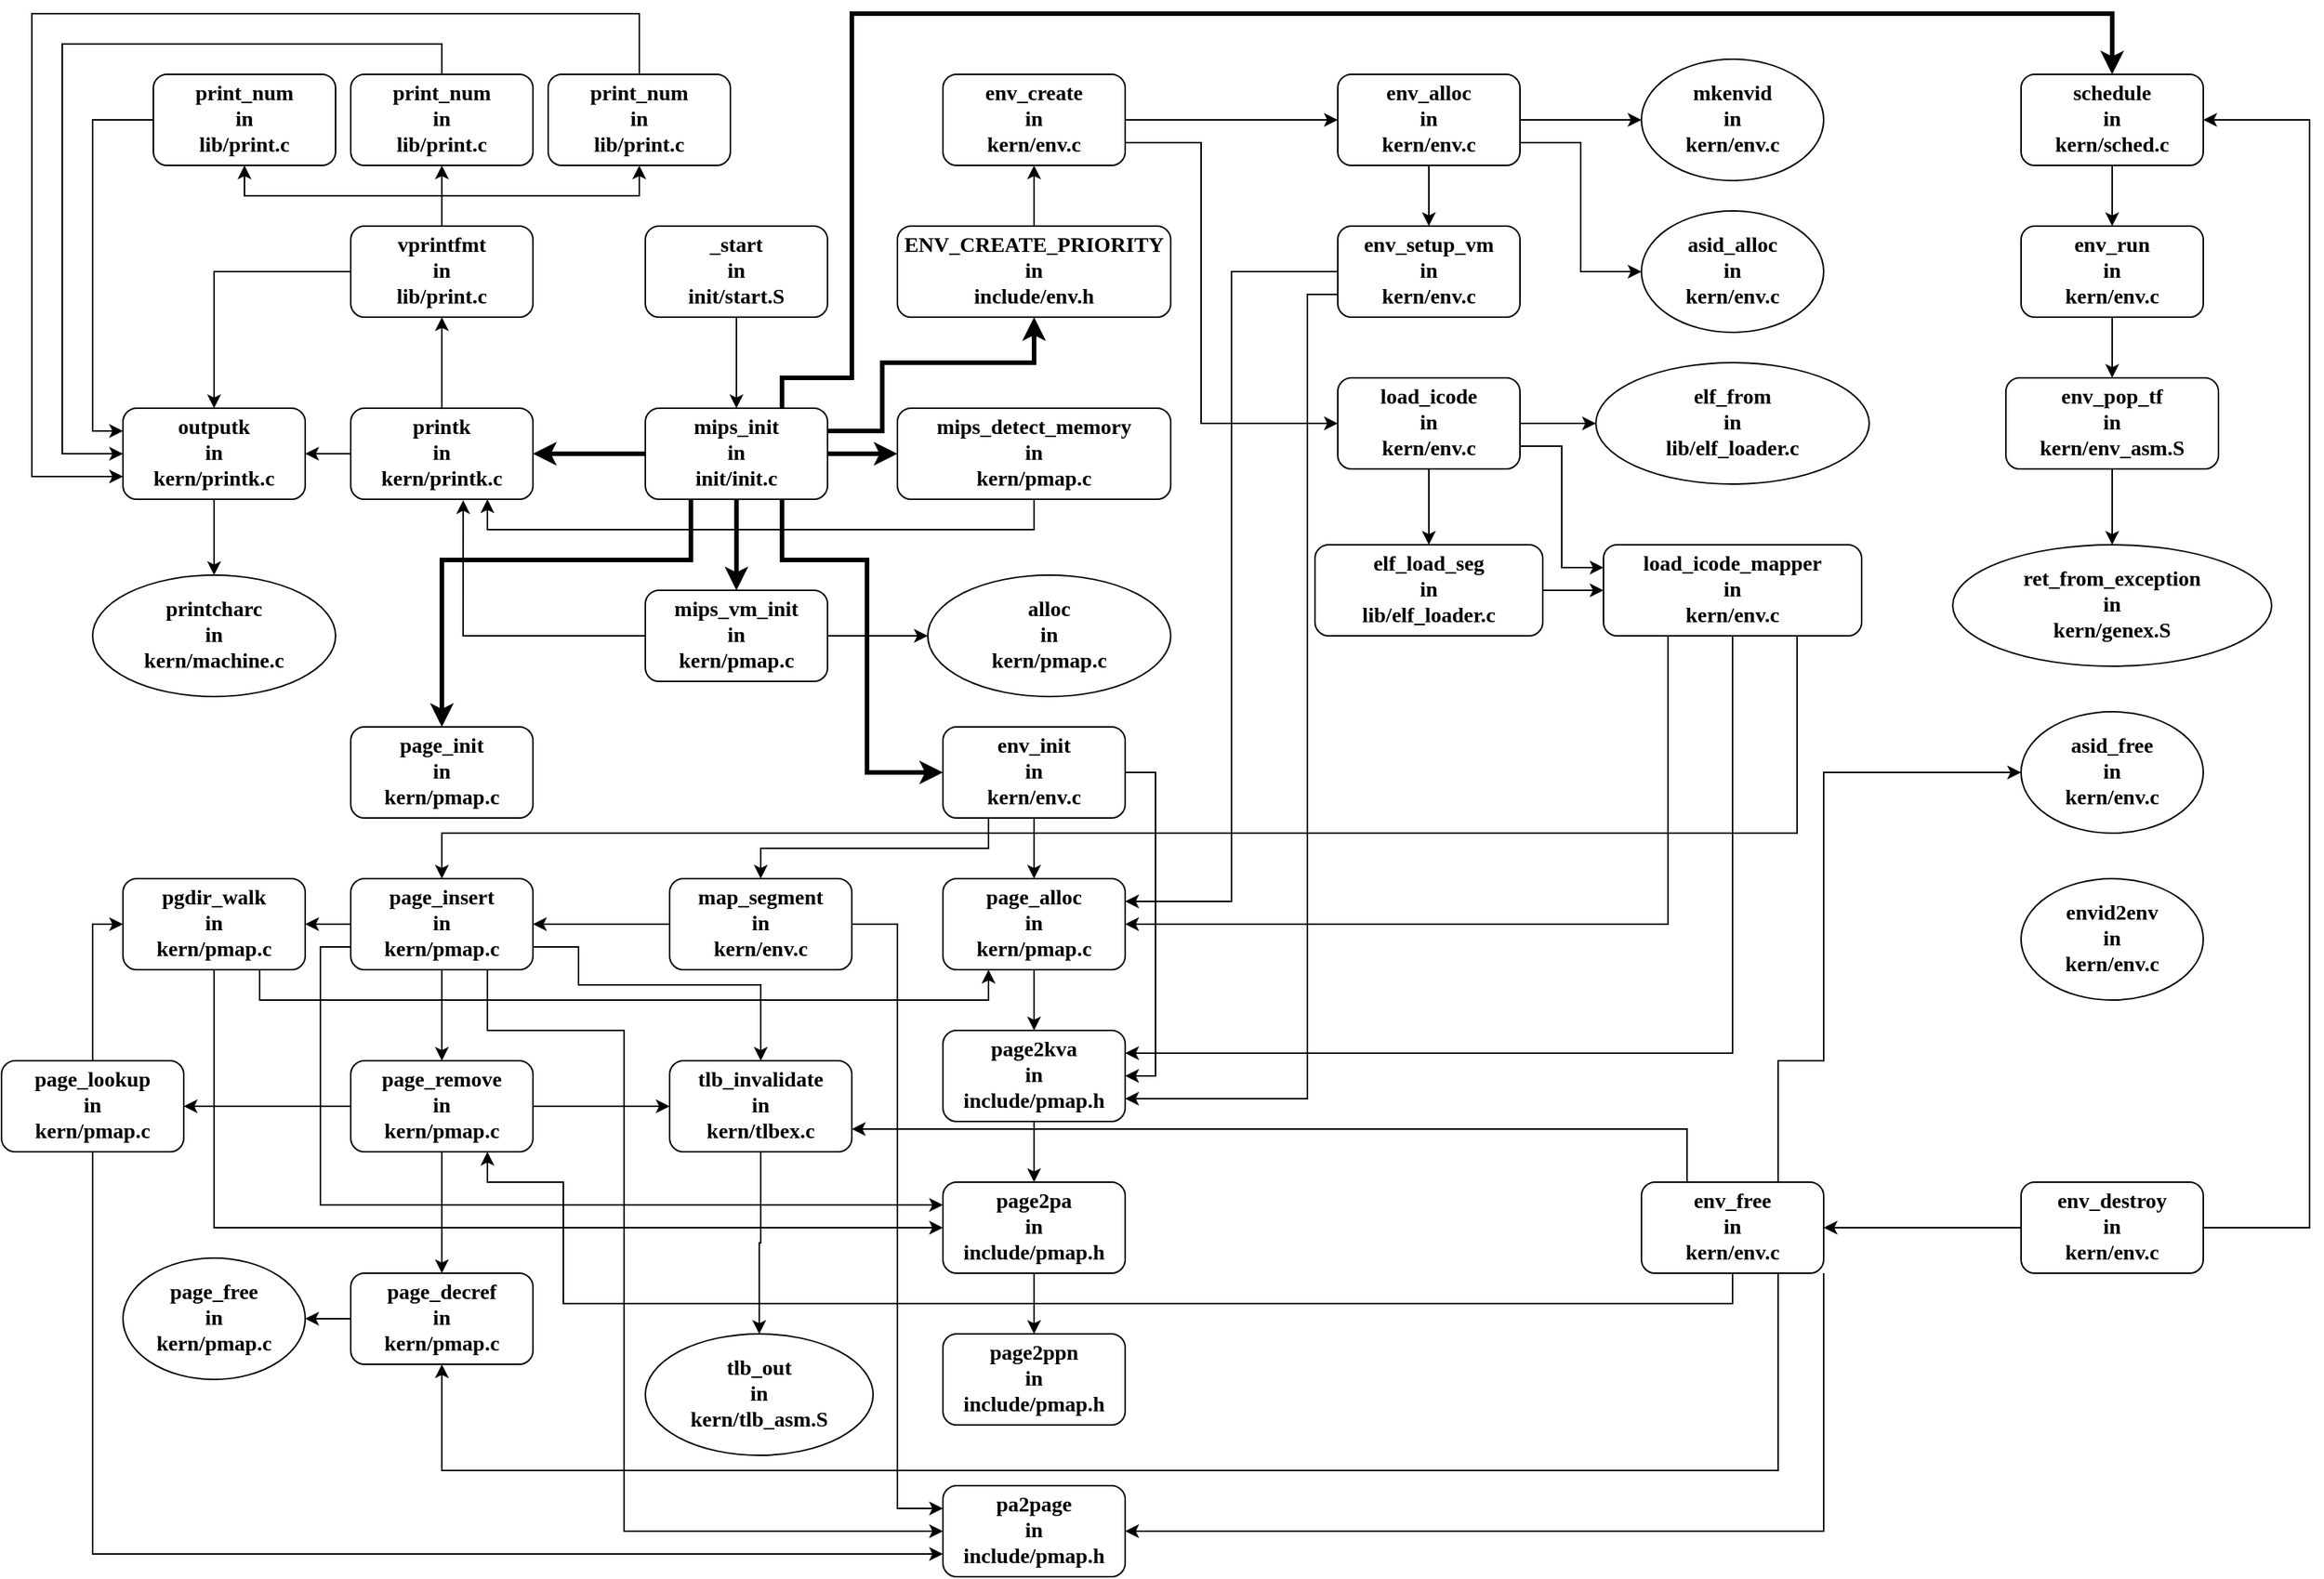 <mxfile version="24.2.5" type="device">
  <diagram name="第 1 页" id="VvnD1uf28huWxOb_pR6d">
    <mxGraphModel dx="1091" dy="638" grid="1" gridSize="10" guides="1" tooltips="1" connect="1" arrows="1" fold="1" page="1" pageScale="1" pageWidth="827" pageHeight="1169" math="0" shadow="0">
      <root>
        <mxCell id="0" />
        <mxCell id="1" parent="0" />
        <mxCell id="-TvTE6vRX-gle3-zoLTQ-3" value="" style="edgeStyle=orthogonalEdgeStyle;rounded=0;orthogonalLoop=1;jettySize=auto;html=1;" edge="1" parent="1" source="-TvTE6vRX-gle3-zoLTQ-1" target="-TvTE6vRX-gle3-zoLTQ-2">
          <mxGeometry relative="1" as="geometry" />
        </mxCell>
        <mxCell id="-TvTE6vRX-gle3-zoLTQ-1" value="_start&lt;div style=&quot;font-size: 14px;&quot;&gt;in&lt;/div&gt;&lt;div style=&quot;font-size: 14px;&quot;&gt;init/start.S&lt;/div&gt;" style="rounded=1;whiteSpace=wrap;html=1;fontFamily=Lucida Console;fontSize=14;fontStyle=1" vertex="1" parent="1">
          <mxGeometry x="424" y="180" width="120" height="60" as="geometry" />
        </mxCell>
        <mxCell id="-TvTE6vRX-gle3-zoLTQ-6" value="" style="edgeStyle=orthogonalEdgeStyle;rounded=0;orthogonalLoop=1;jettySize=auto;html=1;fontSize=11;strokeWidth=3;" edge="1" parent="1" source="-TvTE6vRX-gle3-zoLTQ-2" target="-TvTE6vRX-gle3-zoLTQ-5">
          <mxGeometry relative="1" as="geometry" />
        </mxCell>
        <mxCell id="-TvTE6vRX-gle3-zoLTQ-25" value="" style="edgeStyle=orthogonalEdgeStyle;rounded=0;orthogonalLoop=1;jettySize=auto;html=1;strokeWidth=3;" edge="1" parent="1" source="-TvTE6vRX-gle3-zoLTQ-2" target="-TvTE6vRX-gle3-zoLTQ-24">
          <mxGeometry relative="1" as="geometry" />
        </mxCell>
        <mxCell id="-TvTE6vRX-gle3-zoLTQ-29" value="" style="edgeStyle=orthogonalEdgeStyle;rounded=0;orthogonalLoop=1;jettySize=auto;html=1;strokeWidth=3;" edge="1" parent="1" source="-TvTE6vRX-gle3-zoLTQ-2" target="-TvTE6vRX-gle3-zoLTQ-28">
          <mxGeometry relative="1" as="geometry" />
        </mxCell>
        <mxCell id="-TvTE6vRX-gle3-zoLTQ-35" style="edgeStyle=orthogonalEdgeStyle;rounded=0;orthogonalLoop=1;jettySize=auto;html=1;exitX=0.25;exitY=1;exitDx=0;exitDy=0;entryX=0.5;entryY=0;entryDx=0;entryDy=0;strokeWidth=3;" edge="1" parent="1" source="-TvTE6vRX-gle3-zoLTQ-2" target="-TvTE6vRX-gle3-zoLTQ-33">
          <mxGeometry relative="1" as="geometry">
            <Array as="points">
              <mxPoint x="454" y="400" />
              <mxPoint x="290" y="400" />
            </Array>
          </mxGeometry>
        </mxCell>
        <mxCell id="-TvTE6vRX-gle3-zoLTQ-47" style="edgeStyle=orthogonalEdgeStyle;rounded=0;orthogonalLoop=1;jettySize=auto;html=1;exitX=0.75;exitY=1;exitDx=0;exitDy=0;entryX=0;entryY=0.5;entryDx=0;entryDy=0;strokeWidth=3;" edge="1" parent="1" source="-TvTE6vRX-gle3-zoLTQ-2" target="-TvTE6vRX-gle3-zoLTQ-46">
          <mxGeometry relative="1" as="geometry">
            <Array as="points">
              <mxPoint x="514" y="400" />
              <mxPoint x="570" y="400" />
              <mxPoint x="570" y="540" />
            </Array>
          </mxGeometry>
        </mxCell>
        <mxCell id="-TvTE6vRX-gle3-zoLTQ-123" style="edgeStyle=orthogonalEdgeStyle;rounded=0;orthogonalLoop=1;jettySize=auto;html=1;exitX=1;exitY=0.25;exitDx=0;exitDy=0;entryX=0.5;entryY=1;entryDx=0;entryDy=0;strokeWidth=3;" edge="1" parent="1" source="-TvTE6vRX-gle3-zoLTQ-2" target="-TvTE6vRX-gle3-zoLTQ-92">
          <mxGeometry relative="1" as="geometry">
            <Array as="points">
              <mxPoint x="580" y="315" />
              <mxPoint x="580" y="270" />
              <mxPoint x="680" y="270" />
            </Array>
          </mxGeometry>
        </mxCell>
        <mxCell id="-TvTE6vRX-gle3-zoLTQ-124" style="edgeStyle=orthogonalEdgeStyle;rounded=0;orthogonalLoop=1;jettySize=auto;html=1;exitX=0.75;exitY=0;exitDx=0;exitDy=0;entryX=0.5;entryY=0;entryDx=0;entryDy=0;strokeWidth=3;" edge="1" parent="1" source="-TvTE6vRX-gle3-zoLTQ-2" target="-TvTE6vRX-gle3-zoLTQ-121">
          <mxGeometry relative="1" as="geometry">
            <Array as="points">
              <mxPoint x="514" y="280" />
              <mxPoint x="560" y="280" />
              <mxPoint x="560" y="40" />
              <mxPoint x="1390" y="40" />
            </Array>
          </mxGeometry>
        </mxCell>
        <mxCell id="-TvTE6vRX-gle3-zoLTQ-2" value="mips_init&lt;div style=&quot;font-size: 14px;&quot;&gt;in&lt;/div&gt;&lt;div style=&quot;font-size: 14px;&quot;&gt;init/init.c&lt;/div&gt;" style="rounded=1;whiteSpace=wrap;html=1;fontFamily=Lucida Console;fontSize=14;fontStyle=1" vertex="1" parent="1">
          <mxGeometry x="424" y="300" width="120" height="60" as="geometry" />
        </mxCell>
        <mxCell id="-TvTE6vRX-gle3-zoLTQ-8" value="" style="edgeStyle=orthogonalEdgeStyle;rounded=0;orthogonalLoop=1;jettySize=auto;html=1;" edge="1" parent="1" source="-TvTE6vRX-gle3-zoLTQ-5" target="-TvTE6vRX-gle3-zoLTQ-7">
          <mxGeometry relative="1" as="geometry" />
        </mxCell>
        <mxCell id="-TvTE6vRX-gle3-zoLTQ-10" value="" style="edgeStyle=orthogonalEdgeStyle;rounded=0;orthogonalLoop=1;jettySize=auto;html=1;" edge="1" parent="1" source="-TvTE6vRX-gle3-zoLTQ-5" target="-TvTE6vRX-gle3-zoLTQ-9">
          <mxGeometry relative="1" as="geometry" />
        </mxCell>
        <mxCell id="-TvTE6vRX-gle3-zoLTQ-5" value="printk&lt;div style=&quot;font-size: 14px;&quot;&gt;in&lt;/div&gt;&lt;div style=&quot;font-size: 14px;&quot;&gt;kern/printk.c&lt;/div&gt;" style="rounded=1;whiteSpace=wrap;html=1;fontSize=14;fontFamily=Lucida Console;fontStyle=1" vertex="1" parent="1">
          <mxGeometry x="230" y="300" width="120" height="60" as="geometry" />
        </mxCell>
        <mxCell id="-TvTE6vRX-gle3-zoLTQ-13" style="edgeStyle=orthogonalEdgeStyle;rounded=0;orthogonalLoop=1;jettySize=auto;html=1;exitX=0;exitY=0.5;exitDx=0;exitDy=0;entryX=0.5;entryY=0;entryDx=0;entryDy=0;" edge="1" parent="1" source="-TvTE6vRX-gle3-zoLTQ-7" target="-TvTE6vRX-gle3-zoLTQ-9">
          <mxGeometry relative="1" as="geometry" />
        </mxCell>
        <mxCell id="-TvTE6vRX-gle3-zoLTQ-17" style="edgeStyle=orthogonalEdgeStyle;rounded=0;orthogonalLoop=1;jettySize=auto;html=1;exitX=0.5;exitY=0;exitDx=0;exitDy=0;entryX=0.5;entryY=1;entryDx=0;entryDy=0;" edge="1" parent="1" source="-TvTE6vRX-gle3-zoLTQ-7" target="-TvTE6vRX-gle3-zoLTQ-14">
          <mxGeometry relative="1" as="geometry" />
        </mxCell>
        <mxCell id="-TvTE6vRX-gle3-zoLTQ-18" style="edgeStyle=orthogonalEdgeStyle;rounded=0;orthogonalLoop=1;jettySize=auto;html=1;exitX=0.5;exitY=0;exitDx=0;exitDy=0;entryX=0.5;entryY=1;entryDx=0;entryDy=0;" edge="1" parent="1" source="-TvTE6vRX-gle3-zoLTQ-7" target="-TvTE6vRX-gle3-zoLTQ-16">
          <mxGeometry relative="1" as="geometry" />
        </mxCell>
        <mxCell id="-TvTE6vRX-gle3-zoLTQ-19" style="edgeStyle=orthogonalEdgeStyle;rounded=0;orthogonalLoop=1;jettySize=auto;html=1;exitX=0.5;exitY=0;exitDx=0;exitDy=0;entryX=0.5;entryY=1;entryDx=0;entryDy=0;" edge="1" parent="1" source="-TvTE6vRX-gle3-zoLTQ-7" target="-TvTE6vRX-gle3-zoLTQ-15">
          <mxGeometry relative="1" as="geometry" />
        </mxCell>
        <mxCell id="-TvTE6vRX-gle3-zoLTQ-7" value="vprintfmt&lt;div style=&quot;font-size: 14px;&quot;&gt;in&lt;/div&gt;&lt;div style=&quot;font-size: 14px;&quot;&gt;lib/print.c&lt;/div&gt;" style="rounded=1;whiteSpace=wrap;html=1;fontSize=14;fontStyle=1;fontFamily=Lucida Console;" vertex="1" parent="1">
          <mxGeometry x="230" y="180" width="120" height="60" as="geometry" />
        </mxCell>
        <mxCell id="-TvTE6vRX-gle3-zoLTQ-12" value="" style="edgeStyle=orthogonalEdgeStyle;rounded=0;orthogonalLoop=1;jettySize=auto;html=1;" edge="1" parent="1" source="-TvTE6vRX-gle3-zoLTQ-9" target="-TvTE6vRX-gle3-zoLTQ-11">
          <mxGeometry relative="1" as="geometry" />
        </mxCell>
        <mxCell id="-TvTE6vRX-gle3-zoLTQ-9" value="outputk&lt;div style=&quot;font-size: 14px;&quot;&gt;in&lt;/div&gt;&lt;div style=&quot;font-size: 14px;&quot;&gt;kern/printk.c&lt;/div&gt;" style="rounded=1;whiteSpace=wrap;html=1;fontFamily=Lucida Console;fontSize=14;fontStyle=1" vertex="1" parent="1">
          <mxGeometry x="80" y="300" width="120" height="60" as="geometry" />
        </mxCell>
        <mxCell id="-TvTE6vRX-gle3-zoLTQ-11" value="printcharc&lt;div style=&quot;font-size: 14px;&quot;&gt;in&lt;/div&gt;&lt;div style=&quot;font-size: 14px;&quot;&gt;kern/machine.c&lt;/div&gt;" style="ellipse;whiteSpace=wrap;html=1;fontFamily=Lucida Console;fontSize=14;fontStyle=1" vertex="1" parent="1">
          <mxGeometry x="60" y="410" width="160" height="80" as="geometry" />
        </mxCell>
        <mxCell id="-TvTE6vRX-gle3-zoLTQ-21" style="edgeStyle=orthogonalEdgeStyle;rounded=0;orthogonalLoop=1;jettySize=auto;html=1;entryX=0;entryY=0.5;entryDx=0;entryDy=0;" edge="1" parent="1" source="-TvTE6vRX-gle3-zoLTQ-14" target="-TvTE6vRX-gle3-zoLTQ-9">
          <mxGeometry relative="1" as="geometry">
            <Array as="points">
              <mxPoint x="290" y="60" />
              <mxPoint x="40" y="60" />
              <mxPoint x="40" y="330" />
            </Array>
          </mxGeometry>
        </mxCell>
        <mxCell id="-TvTE6vRX-gle3-zoLTQ-14" value="print_num&lt;div style=&quot;font-size: 14px;&quot;&gt;in&lt;/div&gt;&lt;div style=&quot;font-size: 14px;&quot;&gt;lib/print.c&lt;/div&gt;" style="rounded=1;whiteSpace=wrap;html=1;fontFamily=Lucida Console;fontSize=14;fontStyle=1" vertex="1" parent="1">
          <mxGeometry x="230" y="80" width="120" height="60" as="geometry" />
        </mxCell>
        <mxCell id="-TvTE6vRX-gle3-zoLTQ-22" style="edgeStyle=orthogonalEdgeStyle;rounded=0;orthogonalLoop=1;jettySize=auto;html=1;entryX=0;entryY=0.25;entryDx=0;entryDy=0;" edge="1" parent="1" source="-TvTE6vRX-gle3-zoLTQ-15" target="-TvTE6vRX-gle3-zoLTQ-9">
          <mxGeometry relative="1" as="geometry">
            <Array as="points">
              <mxPoint x="60" y="110" />
              <mxPoint x="60" y="315" />
            </Array>
          </mxGeometry>
        </mxCell>
        <mxCell id="-TvTE6vRX-gle3-zoLTQ-15" value="print_num&lt;div style=&quot;font-size: 14px;&quot;&gt;in&lt;/div&gt;&lt;div style=&quot;font-size: 14px;&quot;&gt;lib/print.c&lt;/div&gt;" style="rounded=1;whiteSpace=wrap;html=1;fontFamily=Lucida Console;fontSize=14;fontStyle=1" vertex="1" parent="1">
          <mxGeometry x="100" y="80" width="120" height="60" as="geometry" />
        </mxCell>
        <mxCell id="-TvTE6vRX-gle3-zoLTQ-23" style="edgeStyle=orthogonalEdgeStyle;rounded=0;orthogonalLoop=1;jettySize=auto;html=1;entryX=0;entryY=0.75;entryDx=0;entryDy=0;" edge="1" parent="1" source="-TvTE6vRX-gle3-zoLTQ-16" target="-TvTE6vRX-gle3-zoLTQ-9">
          <mxGeometry relative="1" as="geometry">
            <Array as="points">
              <mxPoint x="420" y="40" />
              <mxPoint x="20" y="40" />
              <mxPoint x="20" y="345" />
            </Array>
          </mxGeometry>
        </mxCell>
        <mxCell id="-TvTE6vRX-gle3-zoLTQ-16" value="print_num&lt;div style=&quot;font-size: 14px;&quot;&gt;in&lt;/div&gt;&lt;div style=&quot;font-size: 14px;&quot;&gt;lib/print.c&lt;/div&gt;" style="rounded=1;whiteSpace=wrap;html=1;fontFamily=Lucida Console;fontSize=14;fontStyle=1" vertex="1" parent="1">
          <mxGeometry x="360" y="80" width="120" height="60" as="geometry" />
        </mxCell>
        <mxCell id="-TvTE6vRX-gle3-zoLTQ-27" style="edgeStyle=orthogonalEdgeStyle;rounded=0;orthogonalLoop=1;jettySize=auto;html=1;entryX=0.75;entryY=1;entryDx=0;entryDy=0;" edge="1" parent="1" source="-TvTE6vRX-gle3-zoLTQ-24" target="-TvTE6vRX-gle3-zoLTQ-5">
          <mxGeometry relative="1" as="geometry">
            <Array as="points">
              <mxPoint x="680" y="380" />
              <mxPoint x="320" y="380" />
            </Array>
          </mxGeometry>
        </mxCell>
        <mxCell id="-TvTE6vRX-gle3-zoLTQ-24" value="mips_detect_memory&lt;div style=&quot;font-size: 14px;&quot;&gt;in&lt;/div&gt;&lt;div style=&quot;font-size: 14px;&quot;&gt;kern/pmap.c&lt;/div&gt;" style="rounded=1;whiteSpace=wrap;html=1;fontFamily=Lucida Console;fontSize=14;fontStyle=1" vertex="1" parent="1">
          <mxGeometry x="590" y="300" width="180" height="60" as="geometry" />
        </mxCell>
        <mxCell id="-TvTE6vRX-gle3-zoLTQ-31" value="" style="edgeStyle=orthogonalEdgeStyle;rounded=0;orthogonalLoop=1;jettySize=auto;html=1;" edge="1" parent="1" source="-TvTE6vRX-gle3-zoLTQ-28" target="-TvTE6vRX-gle3-zoLTQ-30">
          <mxGeometry relative="1" as="geometry" />
        </mxCell>
        <mxCell id="-TvTE6vRX-gle3-zoLTQ-28" value="mips_vm_init&lt;div style=&quot;font-size: 14px;&quot;&gt;in&lt;/div&gt;&lt;div style=&quot;font-size: 14px;&quot;&gt;kern/pmap.c&lt;/div&gt;" style="rounded=1;whiteSpace=wrap;html=1;fontFamily=Lucida Console;fontSize=14;fontStyle=1" vertex="1" parent="1">
          <mxGeometry x="424" y="420" width="120" height="60" as="geometry" />
        </mxCell>
        <mxCell id="-TvTE6vRX-gle3-zoLTQ-30" value="alloc&lt;div&gt;in&lt;/div&gt;&lt;div&gt;kern/pmap.c&lt;/div&gt;" style="ellipse;whiteSpace=wrap;html=1;fontFamily=Lucida Console;fontSize=14;fontStyle=1" vertex="1" parent="1">
          <mxGeometry x="610" y="410" width="160" height="80" as="geometry" />
        </mxCell>
        <mxCell id="-TvTE6vRX-gle3-zoLTQ-32" style="edgeStyle=orthogonalEdgeStyle;rounded=0;orthogonalLoop=1;jettySize=auto;html=1;entryX=0.617;entryY=1.01;entryDx=0;entryDy=0;entryPerimeter=0;" edge="1" parent="1" source="-TvTE6vRX-gle3-zoLTQ-28" target="-TvTE6vRX-gle3-zoLTQ-5">
          <mxGeometry relative="1" as="geometry" />
        </mxCell>
        <mxCell id="-TvTE6vRX-gle3-zoLTQ-33" value="page_init&lt;div style=&quot;font-size: 14px;&quot;&gt;in&lt;/div&gt;&lt;div style=&quot;font-size: 14px;&quot;&gt;kern/pmap.c&lt;/div&gt;" style="rounded=1;whiteSpace=wrap;html=1;fontFamily=Lucida Console;fontSize=14;fontStyle=1" vertex="1" parent="1">
          <mxGeometry x="230" y="510" width="120" height="60" as="geometry" />
        </mxCell>
        <mxCell id="-TvTE6vRX-gle3-zoLTQ-50" value="" style="edgeStyle=orthogonalEdgeStyle;rounded=0;orthogonalLoop=1;jettySize=auto;html=1;" edge="1" parent="1" source="-TvTE6vRX-gle3-zoLTQ-46" target="-TvTE6vRX-gle3-zoLTQ-49">
          <mxGeometry relative="1" as="geometry" />
        </mxCell>
        <mxCell id="-TvTE6vRX-gle3-zoLTQ-57" style="edgeStyle=orthogonalEdgeStyle;rounded=0;orthogonalLoop=1;jettySize=auto;html=1;exitX=1;exitY=0.5;exitDx=0;exitDy=0;entryX=1;entryY=0.5;entryDx=0;entryDy=0;" edge="1" parent="1" source="-TvTE6vRX-gle3-zoLTQ-46" target="-TvTE6vRX-gle3-zoLTQ-51">
          <mxGeometry relative="1" as="geometry" />
        </mxCell>
        <mxCell id="-TvTE6vRX-gle3-zoLTQ-60" style="edgeStyle=orthogonalEdgeStyle;rounded=0;orthogonalLoop=1;jettySize=auto;html=1;exitX=0.25;exitY=1;exitDx=0;exitDy=0;entryX=0.5;entryY=0;entryDx=0;entryDy=0;" edge="1" parent="1" source="-TvTE6vRX-gle3-zoLTQ-46" target="-TvTE6vRX-gle3-zoLTQ-58">
          <mxGeometry relative="1" as="geometry" />
        </mxCell>
        <mxCell id="-TvTE6vRX-gle3-zoLTQ-46" value="env_init&lt;div style=&quot;font-size: 14px;&quot;&gt;in&lt;/div&gt;&lt;div style=&quot;font-size: 14px;&quot;&gt;kern/env.c&lt;/div&gt;" style="rounded=1;whiteSpace=wrap;html=1;fontFamily=Lucida Console;fontSize=14;fontStyle=1" vertex="1" parent="1">
          <mxGeometry x="620" y="510" width="120" height="60" as="geometry" />
        </mxCell>
        <mxCell id="-TvTE6vRX-gle3-zoLTQ-52" value="" style="edgeStyle=orthogonalEdgeStyle;rounded=0;orthogonalLoop=1;jettySize=auto;html=1;" edge="1" parent="1" source="-TvTE6vRX-gle3-zoLTQ-49" target="-TvTE6vRX-gle3-zoLTQ-51">
          <mxGeometry relative="1" as="geometry" />
        </mxCell>
        <mxCell id="-TvTE6vRX-gle3-zoLTQ-49" value="page_alloc&lt;div style=&quot;font-size: 14px;&quot;&gt;in&lt;/div&gt;&lt;div style=&quot;font-size: 14px;&quot;&gt;kern/pmap.c&lt;/div&gt;" style="rounded=1;whiteSpace=wrap;html=1;fontSize=14;fontFamily=Lucida Console;fontStyle=1" vertex="1" parent="1">
          <mxGeometry x="620" y="610" width="120" height="60" as="geometry" />
        </mxCell>
        <mxCell id="-TvTE6vRX-gle3-zoLTQ-54" value="" style="edgeStyle=orthogonalEdgeStyle;rounded=0;orthogonalLoop=1;jettySize=auto;html=1;" edge="1" parent="1" source="-TvTE6vRX-gle3-zoLTQ-51" target="-TvTE6vRX-gle3-zoLTQ-53">
          <mxGeometry relative="1" as="geometry" />
        </mxCell>
        <mxCell id="-TvTE6vRX-gle3-zoLTQ-51" value="page2kva&lt;div style=&quot;font-size: 14px;&quot;&gt;in&lt;/div&gt;&lt;div style=&quot;font-size: 14px;&quot;&gt;include/pmap.h&lt;/div&gt;" style="rounded=1;whiteSpace=wrap;html=1;fontFamily=Lucida Console;fontSize=14;fontStyle=1" vertex="1" parent="1">
          <mxGeometry x="620" y="710" width="120" height="60" as="geometry" />
        </mxCell>
        <mxCell id="-TvTE6vRX-gle3-zoLTQ-56" value="" style="edgeStyle=orthogonalEdgeStyle;rounded=0;orthogonalLoop=1;jettySize=auto;html=1;" edge="1" parent="1" source="-TvTE6vRX-gle3-zoLTQ-53" target="-TvTE6vRX-gle3-zoLTQ-55">
          <mxGeometry relative="1" as="geometry" />
        </mxCell>
        <mxCell id="-TvTE6vRX-gle3-zoLTQ-53" value="page2pa&lt;div style=&quot;font-size: 14px;&quot;&gt;in&lt;/div&gt;&lt;div style=&quot;font-size: 14px;&quot;&gt;include/pmap.h&lt;/div&gt;" style="rounded=1;whiteSpace=wrap;html=1;fontFamily=Lucida Console;fontSize=14;fontStyle=1" vertex="1" parent="1">
          <mxGeometry x="620" y="810" width="120" height="60" as="geometry" />
        </mxCell>
        <mxCell id="-TvTE6vRX-gle3-zoLTQ-55" value="page2ppn&lt;div style=&quot;font-size: 14px;&quot;&gt;in&lt;/div&gt;&lt;div style=&quot;font-size: 14px;&quot;&gt;include/pmap.h&lt;/div&gt;" style="rounded=1;whiteSpace=wrap;html=1;fontFamily=Lucida Console;fontSize=14;fontStyle=1" vertex="1" parent="1">
          <mxGeometry x="620" y="910" width="120" height="60" as="geometry" />
        </mxCell>
        <mxCell id="-TvTE6vRX-gle3-zoLTQ-62" value="" style="edgeStyle=orthogonalEdgeStyle;rounded=0;orthogonalLoop=1;jettySize=auto;html=1;" edge="1" parent="1" source="-TvTE6vRX-gle3-zoLTQ-58" target="-TvTE6vRX-gle3-zoLTQ-61">
          <mxGeometry relative="1" as="geometry" />
        </mxCell>
        <mxCell id="-TvTE6vRX-gle3-zoLTQ-88" style="edgeStyle=orthogonalEdgeStyle;rounded=0;orthogonalLoop=1;jettySize=auto;html=1;entryX=0;entryY=0.25;entryDx=0;entryDy=0;" edge="1" parent="1" source="-TvTE6vRX-gle3-zoLTQ-58" target="-TvTE6vRX-gle3-zoLTQ-69">
          <mxGeometry relative="1" as="geometry" />
        </mxCell>
        <mxCell id="-TvTE6vRX-gle3-zoLTQ-58" value="map_segment&lt;div style=&quot;font-size: 14px;&quot;&gt;in&lt;/div&gt;&lt;div style=&quot;font-size: 14px;&quot;&gt;kern/env.c&lt;/div&gt;" style="rounded=1;whiteSpace=wrap;fontFamily=Lucida Console;html=1;fontSize=14;fontStyle=1" vertex="1" parent="1">
          <mxGeometry x="440" y="610" width="120" height="60" as="geometry" />
        </mxCell>
        <mxCell id="-TvTE6vRX-gle3-zoLTQ-64" value="" style="edgeStyle=orthogonalEdgeStyle;rounded=0;orthogonalLoop=1;jettySize=auto;html=1;" edge="1" parent="1" source="-TvTE6vRX-gle3-zoLTQ-61" target="-TvTE6vRX-gle3-zoLTQ-63">
          <mxGeometry relative="1" as="geometry" />
        </mxCell>
        <mxCell id="-TvTE6vRX-gle3-zoLTQ-68" value="" style="edgeStyle=orthogonalEdgeStyle;rounded=0;orthogonalLoop=1;jettySize=auto;html=1;" edge="1" parent="1" source="-TvTE6vRX-gle3-zoLTQ-61" target="-TvTE6vRX-gle3-zoLTQ-67">
          <mxGeometry relative="1" as="geometry" />
        </mxCell>
        <mxCell id="-TvTE6vRX-gle3-zoLTQ-71" style="edgeStyle=orthogonalEdgeStyle;rounded=0;orthogonalLoop=1;jettySize=auto;html=1;exitX=0.75;exitY=1;exitDx=0;exitDy=0;entryX=0;entryY=0.5;entryDx=0;entryDy=0;" edge="1" parent="1" source="-TvTE6vRX-gle3-zoLTQ-61" target="-TvTE6vRX-gle3-zoLTQ-69">
          <mxGeometry relative="1" as="geometry">
            <Array as="points">
              <mxPoint x="320" y="710" />
              <mxPoint x="410" y="710" />
              <mxPoint x="410" y="1040" />
            </Array>
          </mxGeometry>
        </mxCell>
        <mxCell id="-TvTE6vRX-gle3-zoLTQ-89" style="edgeStyle=orthogonalEdgeStyle;rounded=0;orthogonalLoop=1;jettySize=auto;html=1;exitX=1;exitY=0.75;exitDx=0;exitDy=0;entryX=0.5;entryY=0;entryDx=0;entryDy=0;" edge="1" parent="1" source="-TvTE6vRX-gle3-zoLTQ-61" target="-TvTE6vRX-gle3-zoLTQ-82">
          <mxGeometry relative="1" as="geometry">
            <Array as="points">
              <mxPoint x="380" y="655" />
              <mxPoint x="380" y="680" />
              <mxPoint x="500" y="680" />
            </Array>
          </mxGeometry>
        </mxCell>
        <mxCell id="-TvTE6vRX-gle3-zoLTQ-91" style="edgeStyle=orthogonalEdgeStyle;rounded=0;orthogonalLoop=1;jettySize=auto;html=1;exitX=0;exitY=0.75;exitDx=0;exitDy=0;entryX=0;entryY=0.25;entryDx=0;entryDy=0;" edge="1" parent="1" source="-TvTE6vRX-gle3-zoLTQ-61" target="-TvTE6vRX-gle3-zoLTQ-53">
          <mxGeometry relative="1" as="geometry" />
        </mxCell>
        <mxCell id="-TvTE6vRX-gle3-zoLTQ-61" value="page_insert&lt;div style=&quot;font-size: 14px;&quot;&gt;in&lt;/div&gt;&lt;div style=&quot;font-size: 14px;&quot;&gt;kern/pmap.c&lt;/div&gt;" style="rounded=1;whiteSpace=wrap;html=1;fontFamily=Lucida Console;fontSize=14;fontStyle=1" vertex="1" parent="1">
          <mxGeometry x="230" y="610" width="120" height="60" as="geometry" />
        </mxCell>
        <mxCell id="-TvTE6vRX-gle3-zoLTQ-65" style="edgeStyle=orthogonalEdgeStyle;rounded=0;orthogonalLoop=1;jettySize=auto;html=1;exitX=0.75;exitY=1;exitDx=0;exitDy=0;entryX=0.25;entryY=1;entryDx=0;entryDy=0;" edge="1" parent="1" source="-TvTE6vRX-gle3-zoLTQ-63" target="-TvTE6vRX-gle3-zoLTQ-49">
          <mxGeometry relative="1" as="geometry" />
        </mxCell>
        <mxCell id="-TvTE6vRX-gle3-zoLTQ-66" style="edgeStyle=orthogonalEdgeStyle;rounded=0;orthogonalLoop=1;jettySize=auto;html=1;exitX=0.5;exitY=1;exitDx=0;exitDy=0;entryX=0;entryY=0.5;entryDx=0;entryDy=0;" edge="1" parent="1" source="-TvTE6vRX-gle3-zoLTQ-63" target="-TvTE6vRX-gle3-zoLTQ-53">
          <mxGeometry relative="1" as="geometry" />
        </mxCell>
        <mxCell id="-TvTE6vRX-gle3-zoLTQ-63" value="pgdir_walk&lt;div style=&quot;font-size: 14px;&quot;&gt;in&lt;/div&gt;&lt;div style=&quot;font-size: 14px;&quot;&gt;kern/pmap.c&lt;/div&gt;" style="rounded=1;whiteSpace=wrap;html=1;fontFamily=Lucida Console;fontSize=14;fontStyle=1" vertex="1" parent="1">
          <mxGeometry x="80" y="610" width="120" height="60" as="geometry" />
        </mxCell>
        <mxCell id="-TvTE6vRX-gle3-zoLTQ-73" value="" style="edgeStyle=orthogonalEdgeStyle;rounded=0;orthogonalLoop=1;jettySize=auto;html=1;" edge="1" parent="1" source="-TvTE6vRX-gle3-zoLTQ-67" target="-TvTE6vRX-gle3-zoLTQ-72">
          <mxGeometry relative="1" as="geometry" />
        </mxCell>
        <mxCell id="-TvTE6vRX-gle3-zoLTQ-77" value="" style="edgeStyle=orthogonalEdgeStyle;rounded=0;orthogonalLoop=1;jettySize=auto;html=1;" edge="1" parent="1" source="-TvTE6vRX-gle3-zoLTQ-67" target="-TvTE6vRX-gle3-zoLTQ-76">
          <mxGeometry relative="1" as="geometry" />
        </mxCell>
        <mxCell id="-TvTE6vRX-gle3-zoLTQ-84" value="" style="edgeStyle=orthogonalEdgeStyle;rounded=0;orthogonalLoop=1;jettySize=auto;html=1;" edge="1" parent="1" source="-TvTE6vRX-gle3-zoLTQ-67" target="-TvTE6vRX-gle3-zoLTQ-82">
          <mxGeometry relative="1" as="geometry" />
        </mxCell>
        <mxCell id="-TvTE6vRX-gle3-zoLTQ-67" value="page_remove&lt;div style=&quot;font-size: 14px;&quot;&gt;in&lt;/div&gt;&lt;div style=&quot;font-size: 14px;&quot;&gt;kern/pmap.c&lt;/div&gt;" style="rounded=1;whiteSpace=wrap;html=1;fontFamily=Lucida Console;fontSize=14;fontStyle=1" vertex="1" parent="1">
          <mxGeometry x="230" y="730" width="120" height="60" as="geometry" />
        </mxCell>
        <mxCell id="-TvTE6vRX-gle3-zoLTQ-69" value="pa2page&lt;div style=&quot;font-size: 14px;&quot;&gt;in&lt;/div&gt;&lt;div style=&quot;font-size: 14px;&quot;&gt;include/pmap.h&lt;/div&gt;" style="rounded=1;whiteSpace=wrap;html=1;fontFamily=Lucida Console;fontSize=14;fontStyle=1" vertex="1" parent="1">
          <mxGeometry x="620" y="1010" width="120" height="60" as="geometry" />
        </mxCell>
        <mxCell id="-TvTE6vRX-gle3-zoLTQ-74" style="edgeStyle=orthogonalEdgeStyle;rounded=0;orthogonalLoop=1;jettySize=auto;html=1;entryX=0;entryY=0.5;entryDx=0;entryDy=0;" edge="1" parent="1" source="-TvTE6vRX-gle3-zoLTQ-72" target="-TvTE6vRX-gle3-zoLTQ-63">
          <mxGeometry relative="1" as="geometry" />
        </mxCell>
        <mxCell id="-TvTE6vRX-gle3-zoLTQ-75" style="edgeStyle=orthogonalEdgeStyle;rounded=0;orthogonalLoop=1;jettySize=auto;html=1;exitX=0.5;exitY=1;exitDx=0;exitDy=0;entryX=0;entryY=0.75;entryDx=0;entryDy=0;" edge="1" parent="1" source="-TvTE6vRX-gle3-zoLTQ-72" target="-TvTE6vRX-gle3-zoLTQ-69">
          <mxGeometry relative="1" as="geometry" />
        </mxCell>
        <mxCell id="-TvTE6vRX-gle3-zoLTQ-72" value="page_lookup&lt;div style=&quot;font-size: 14px;&quot;&gt;in&lt;/div&gt;&lt;div style=&quot;font-size: 14px;&quot;&gt;kern/pmap.c&lt;/div&gt;" style="rounded=1;whiteSpace=wrap;html=1;fontSize=14;fontFamily=Lucida Console;fontStyle=1" vertex="1" parent="1">
          <mxGeometry y="730" width="120" height="60" as="geometry" />
        </mxCell>
        <mxCell id="-TvTE6vRX-gle3-zoLTQ-80" value="" style="edgeStyle=orthogonalEdgeStyle;rounded=0;orthogonalLoop=1;jettySize=auto;html=1;" edge="1" parent="1" source="-TvTE6vRX-gle3-zoLTQ-76" target="-TvTE6vRX-gle3-zoLTQ-79">
          <mxGeometry relative="1" as="geometry" />
        </mxCell>
        <mxCell id="-TvTE6vRX-gle3-zoLTQ-76" value="page_decref&lt;div style=&quot;font-size: 14px;&quot;&gt;in&lt;/div&gt;&lt;div style=&quot;font-size: 14px;&quot;&gt;kern/pmap.c&lt;/div&gt;" style="rounded=1;whiteSpace=wrap;html=1;fontSize=14;fontFamily=Lucida Console;fontStyle=1" vertex="1" parent="1">
          <mxGeometry x="230" y="870" width="120" height="60" as="geometry" />
        </mxCell>
        <mxCell id="-TvTE6vRX-gle3-zoLTQ-79" value="page_free&lt;div style=&quot;font-size: 14px;&quot;&gt;in&lt;/div&gt;&lt;div style=&quot;font-size: 14px;&quot;&gt;kern/pmap.c&lt;/div&gt;" style="ellipse;whiteSpace=wrap;html=1;fontFamily=Lucida Console;fontSize=14;fontStyle=1" vertex="1" parent="1">
          <mxGeometry x="80" y="860" width="120" height="80" as="geometry" />
        </mxCell>
        <mxCell id="-TvTE6vRX-gle3-zoLTQ-87" value="" style="edgeStyle=orthogonalEdgeStyle;rounded=0;orthogonalLoop=1;jettySize=auto;html=1;" edge="1" parent="1" source="-TvTE6vRX-gle3-zoLTQ-82" target="-TvTE6vRX-gle3-zoLTQ-86">
          <mxGeometry relative="1" as="geometry" />
        </mxCell>
        <mxCell id="-TvTE6vRX-gle3-zoLTQ-82" value="tlb_invalidate&lt;div style=&quot;font-size: 14px;&quot;&gt;in&lt;/div&gt;&lt;div style=&quot;font-size: 14px;&quot;&gt;kern/tlbex.c&lt;/div&gt;" style="rounded=1;whiteSpace=wrap;html=1;fontFamily=Lucida Console;fontSize=14;fontStyle=1" vertex="1" parent="1">
          <mxGeometry x="440" y="730" width="120" height="60" as="geometry" />
        </mxCell>
        <mxCell id="-TvTE6vRX-gle3-zoLTQ-86" value="tlb_out&lt;div style=&quot;font-size: 14px;&quot;&gt;in&lt;/div&gt;&lt;div style=&quot;font-size: 14px;&quot;&gt;kern/tlb_asm.S&lt;/div&gt;" style="ellipse;whiteSpace=wrap;html=1;fontFamily=Lucida Console;fontSize=14;fontStyle=1" vertex="1" parent="1">
          <mxGeometry x="424" y="910" width="150" height="80" as="geometry" />
        </mxCell>
        <mxCell id="-TvTE6vRX-gle3-zoLTQ-95" value="" style="edgeStyle=orthogonalEdgeStyle;rounded=0;orthogonalLoop=1;jettySize=auto;html=1;" edge="1" parent="1" source="-TvTE6vRX-gle3-zoLTQ-92" target="-TvTE6vRX-gle3-zoLTQ-94">
          <mxGeometry relative="1" as="geometry" />
        </mxCell>
        <mxCell id="-TvTE6vRX-gle3-zoLTQ-92" value="ENV_CREATE_PRIORITY&lt;div style=&quot;font-size: 14px;&quot;&gt;in&lt;/div&gt;&lt;div style=&quot;font-size: 14px;&quot;&gt;include/env.h&lt;/div&gt;" style="rounded=1;whiteSpace=wrap;html=1;fontSize=14;fontStyle=1;fontFamily=Lucida Console;" vertex="1" parent="1">
          <mxGeometry x="590" y="180" width="180" height="60" as="geometry" />
        </mxCell>
        <mxCell id="-TvTE6vRX-gle3-zoLTQ-97" value="" style="edgeStyle=orthogonalEdgeStyle;rounded=0;orthogonalLoop=1;jettySize=auto;html=1;" edge="1" parent="1" source="-TvTE6vRX-gle3-zoLTQ-94" target="-TvTE6vRX-gle3-zoLTQ-96">
          <mxGeometry relative="1" as="geometry" />
        </mxCell>
        <mxCell id="-TvTE6vRX-gle3-zoLTQ-110" style="edgeStyle=orthogonalEdgeStyle;rounded=0;orthogonalLoop=1;jettySize=auto;html=1;exitX=1;exitY=0.75;exitDx=0;exitDy=0;entryX=0;entryY=0.5;entryDx=0;entryDy=0;" edge="1" parent="1" source="-TvTE6vRX-gle3-zoLTQ-94" target="-TvTE6vRX-gle3-zoLTQ-109">
          <mxGeometry relative="1" as="geometry">
            <Array as="points">
              <mxPoint x="790" y="125" />
              <mxPoint x="790" y="310" />
            </Array>
          </mxGeometry>
        </mxCell>
        <mxCell id="-TvTE6vRX-gle3-zoLTQ-94" value="env_create&lt;div style=&quot;font-size: 14px;&quot;&gt;in&lt;/div&gt;&lt;div style=&quot;font-size: 14px;&quot;&gt;kern/env.c&lt;/div&gt;" style="rounded=1;whiteSpace=wrap;html=1;fontSize=14;fontFamily=Lucida Console;fontStyle=1" vertex="1" parent="1">
          <mxGeometry x="620" y="80" width="120" height="60" as="geometry" />
        </mxCell>
        <mxCell id="-TvTE6vRX-gle3-zoLTQ-99" value="" style="edgeStyle=orthogonalEdgeStyle;rounded=0;orthogonalLoop=1;jettySize=auto;html=1;" edge="1" parent="1" source="-TvTE6vRX-gle3-zoLTQ-96" target="-TvTE6vRX-gle3-zoLTQ-98">
          <mxGeometry relative="1" as="geometry" />
        </mxCell>
        <mxCell id="-TvTE6vRX-gle3-zoLTQ-106" value="" style="edgeStyle=orthogonalEdgeStyle;rounded=0;orthogonalLoop=1;jettySize=auto;html=1;" edge="1" parent="1" source="-TvTE6vRX-gle3-zoLTQ-96" target="-TvTE6vRX-gle3-zoLTQ-104">
          <mxGeometry relative="1" as="geometry" />
        </mxCell>
        <mxCell id="-TvTE6vRX-gle3-zoLTQ-108" style="edgeStyle=orthogonalEdgeStyle;rounded=0;orthogonalLoop=1;jettySize=auto;html=1;exitX=1;exitY=0.75;exitDx=0;exitDy=0;entryX=0;entryY=0.5;entryDx=0;entryDy=0;" edge="1" parent="1" source="-TvTE6vRX-gle3-zoLTQ-96" target="-TvTE6vRX-gle3-zoLTQ-107">
          <mxGeometry relative="1" as="geometry" />
        </mxCell>
        <mxCell id="-TvTE6vRX-gle3-zoLTQ-96" value="env_alloc&lt;div style=&quot;font-size: 14px;&quot;&gt;in&lt;/div&gt;&lt;div style=&quot;font-size: 14px;&quot;&gt;kern/env.c&lt;/div&gt;" style="rounded=1;whiteSpace=wrap;html=1;fontFamily=Lucida Console;fontSize=14;fontStyle=1" vertex="1" parent="1">
          <mxGeometry x="880" y="80" width="120" height="60" as="geometry" />
        </mxCell>
        <mxCell id="-TvTE6vRX-gle3-zoLTQ-101" style="edgeStyle=orthogonalEdgeStyle;rounded=0;orthogonalLoop=1;jettySize=auto;html=1;entryX=1;entryY=0.25;entryDx=0;entryDy=0;" edge="1" parent="1" source="-TvTE6vRX-gle3-zoLTQ-98" target="-TvTE6vRX-gle3-zoLTQ-49">
          <mxGeometry relative="1" as="geometry" />
        </mxCell>
        <mxCell id="-TvTE6vRX-gle3-zoLTQ-102" style="edgeStyle=orthogonalEdgeStyle;rounded=0;orthogonalLoop=1;jettySize=auto;html=1;exitX=0;exitY=0.75;exitDx=0;exitDy=0;entryX=1;entryY=0.75;entryDx=0;entryDy=0;" edge="1" parent="1" source="-TvTE6vRX-gle3-zoLTQ-98" target="-TvTE6vRX-gle3-zoLTQ-51">
          <mxGeometry relative="1" as="geometry">
            <Array as="points">
              <mxPoint x="860" y="225" />
              <mxPoint x="860" y="755" />
            </Array>
          </mxGeometry>
        </mxCell>
        <mxCell id="-TvTE6vRX-gle3-zoLTQ-98" value="env_setup_vm&lt;div style=&quot;font-size: 14px;&quot;&gt;in&lt;/div&gt;&lt;div style=&quot;font-size: 14px;&quot;&gt;kern/env.c&lt;/div&gt;" style="rounded=1;whiteSpace=wrap;html=1;fontSize=14;fontFamily=Lucida Console;fontStyle=1" vertex="1" parent="1">
          <mxGeometry x="880" y="180" width="120" height="60" as="geometry" />
        </mxCell>
        <mxCell id="-TvTE6vRX-gle3-zoLTQ-104" value="mkenvid&lt;div style=&quot;font-size: 14px;&quot;&gt;in&lt;/div&gt;&lt;div style=&quot;font-size: 14px;&quot;&gt;kern/env.c&lt;/div&gt;" style="ellipse;whiteSpace=wrap;html=1;fontFamily=Lucida Console;fontSize=14;fontStyle=1" vertex="1" parent="1">
          <mxGeometry x="1080" y="70" width="120" height="80" as="geometry" />
        </mxCell>
        <mxCell id="-TvTE6vRX-gle3-zoLTQ-107" value="asid_alloc&lt;div style=&quot;font-size: 14px;&quot;&gt;in&lt;/div&gt;&lt;div style=&quot;font-size: 14px;&quot;&gt;kern/env.c&lt;/div&gt;" style="ellipse;whiteSpace=wrap;html=1;fontSize=14;fontFamily=Lucida Console;fontStyle=1" vertex="1" parent="1">
          <mxGeometry x="1080" y="170" width="120" height="80" as="geometry" />
        </mxCell>
        <mxCell id="-TvTE6vRX-gle3-zoLTQ-112" value="" style="edgeStyle=orthogonalEdgeStyle;rounded=0;orthogonalLoop=1;jettySize=auto;html=1;" edge="1" parent="1" source="-TvTE6vRX-gle3-zoLTQ-109" target="-TvTE6vRX-gle3-zoLTQ-111">
          <mxGeometry relative="1" as="geometry" />
        </mxCell>
        <mxCell id="-TvTE6vRX-gle3-zoLTQ-114" value="" style="edgeStyle=orthogonalEdgeStyle;rounded=0;orthogonalLoop=1;jettySize=auto;html=1;" edge="1" parent="1" source="-TvTE6vRX-gle3-zoLTQ-109" target="-TvTE6vRX-gle3-zoLTQ-113">
          <mxGeometry relative="1" as="geometry" />
        </mxCell>
        <mxCell id="-TvTE6vRX-gle3-zoLTQ-117" style="edgeStyle=orthogonalEdgeStyle;rounded=0;orthogonalLoop=1;jettySize=auto;html=1;exitX=1;exitY=0.75;exitDx=0;exitDy=0;entryX=0;entryY=0.25;entryDx=0;entryDy=0;" edge="1" parent="1" source="-TvTE6vRX-gle3-zoLTQ-109" target="-TvTE6vRX-gle3-zoLTQ-115">
          <mxGeometry relative="1" as="geometry" />
        </mxCell>
        <mxCell id="-TvTE6vRX-gle3-zoLTQ-109" value="load_icode&lt;div style=&quot;font-size: 14px;&quot;&gt;in&lt;/div&gt;&lt;div style=&quot;font-size: 14px;&quot;&gt;kern/env.c&lt;/div&gt;" style="rounded=1;whiteSpace=wrap;html=1;fontSize=14;fontFamily=Lucida Console;fontStyle=1" vertex="1" parent="1">
          <mxGeometry x="880" y="280" width="120" height="60" as="geometry" />
        </mxCell>
        <mxCell id="-TvTE6vRX-gle3-zoLTQ-111" value="elf_from&lt;div style=&quot;font-size: 14px;&quot;&gt;in&lt;/div&gt;&lt;div style=&quot;font-size: 14px;&quot;&gt;lib/elf_loader.c&lt;/div&gt;" style="ellipse;whiteSpace=wrap;html=1;fontSize=14;fontFamily=Lucida Console;fontStyle=1" vertex="1" parent="1">
          <mxGeometry x="1050" y="270" width="180" height="80" as="geometry" />
        </mxCell>
        <mxCell id="-TvTE6vRX-gle3-zoLTQ-116" value="" style="edgeStyle=orthogonalEdgeStyle;rounded=0;orthogonalLoop=1;jettySize=auto;html=1;" edge="1" parent="1" source="-TvTE6vRX-gle3-zoLTQ-113" target="-TvTE6vRX-gle3-zoLTQ-115">
          <mxGeometry relative="1" as="geometry" />
        </mxCell>
        <mxCell id="-TvTE6vRX-gle3-zoLTQ-113" value="elf_load_seg&lt;div style=&quot;font-size: 14px;&quot;&gt;in&lt;/div&gt;&lt;div style=&quot;font-size: 14px;&quot;&gt;lib/elf_loader.c&lt;/div&gt;" style="rounded=1;whiteSpace=wrap;html=1;fontFamily=Lucida Console;fontSize=14;fontStyle=1" vertex="1" parent="1">
          <mxGeometry x="865" y="390" width="150" height="60" as="geometry" />
        </mxCell>
        <mxCell id="-TvTE6vRX-gle3-zoLTQ-118" style="edgeStyle=orthogonalEdgeStyle;rounded=0;orthogonalLoop=1;jettySize=auto;html=1;exitX=0.25;exitY=1;exitDx=0;exitDy=0;entryX=1;entryY=0.5;entryDx=0;entryDy=0;" edge="1" parent="1" source="-TvTE6vRX-gle3-zoLTQ-115" target="-TvTE6vRX-gle3-zoLTQ-49">
          <mxGeometry relative="1" as="geometry" />
        </mxCell>
        <mxCell id="-TvTE6vRX-gle3-zoLTQ-119" style="edgeStyle=orthogonalEdgeStyle;rounded=0;orthogonalLoop=1;jettySize=auto;html=1;exitX=0.5;exitY=1;exitDx=0;exitDy=0;entryX=1;entryY=0.25;entryDx=0;entryDy=0;" edge="1" parent="1" source="-TvTE6vRX-gle3-zoLTQ-115" target="-TvTE6vRX-gle3-zoLTQ-51">
          <mxGeometry relative="1" as="geometry" />
        </mxCell>
        <mxCell id="-TvTE6vRX-gle3-zoLTQ-120" style="edgeStyle=orthogonalEdgeStyle;rounded=0;orthogonalLoop=1;jettySize=auto;html=1;exitX=0.75;exitY=1;exitDx=0;exitDy=0;entryX=0.5;entryY=0;entryDx=0;entryDy=0;" edge="1" parent="1" source="-TvTE6vRX-gle3-zoLTQ-115" target="-TvTE6vRX-gle3-zoLTQ-61">
          <mxGeometry relative="1" as="geometry">
            <Array as="points">
              <mxPoint x="1183" y="580" />
              <mxPoint x="290" y="580" />
            </Array>
          </mxGeometry>
        </mxCell>
        <mxCell id="-TvTE6vRX-gle3-zoLTQ-115" value="load_icode_mapper&lt;div style=&quot;font-size: 14px;&quot;&gt;in&lt;/div&gt;&lt;div style=&quot;font-size: 14px;&quot;&gt;kern/env.c&lt;/div&gt;" style="rounded=1;whiteSpace=wrap;html=1;fontFamily=Lucida Console;fontSize=14;fontStyle=1" vertex="1" parent="1">
          <mxGeometry x="1055" y="390" width="170" height="60" as="geometry" />
        </mxCell>
        <mxCell id="-TvTE6vRX-gle3-zoLTQ-126" value="" style="edgeStyle=orthogonalEdgeStyle;rounded=0;orthogonalLoop=1;jettySize=auto;html=1;" edge="1" parent="1" source="-TvTE6vRX-gle3-zoLTQ-121" target="-TvTE6vRX-gle3-zoLTQ-125">
          <mxGeometry relative="1" as="geometry" />
        </mxCell>
        <mxCell id="-TvTE6vRX-gle3-zoLTQ-121" value="schedule&lt;div style=&quot;font-size: 14px;&quot;&gt;in&lt;/div&gt;&lt;div style=&quot;font-size: 14px;&quot;&gt;kern/sched.c&lt;/div&gt;" style="rounded=1;whiteSpace=wrap;html=1;fontSize=14;fontFamily=Lucida Console;fontStyle=1" vertex="1" parent="1">
          <mxGeometry x="1330" y="80" width="120" height="60" as="geometry" />
        </mxCell>
        <mxCell id="-TvTE6vRX-gle3-zoLTQ-128" value="" style="edgeStyle=orthogonalEdgeStyle;rounded=0;orthogonalLoop=1;jettySize=auto;html=1;" edge="1" parent="1" source="-TvTE6vRX-gle3-zoLTQ-125" target="-TvTE6vRX-gle3-zoLTQ-127">
          <mxGeometry relative="1" as="geometry" />
        </mxCell>
        <mxCell id="-TvTE6vRX-gle3-zoLTQ-125" value="env_run&lt;div style=&quot;font-size: 14px;&quot;&gt;in&lt;/div&gt;&lt;div style=&quot;font-size: 14px;&quot;&gt;kern/env.c&lt;/div&gt;" style="rounded=1;whiteSpace=wrap;html=1;fontSize=14;fontFamily=Lucida Console;fontStyle=1" vertex="1" parent="1">
          <mxGeometry x="1330" y="180" width="120" height="60" as="geometry" />
        </mxCell>
        <mxCell id="-TvTE6vRX-gle3-zoLTQ-130" value="" style="edgeStyle=orthogonalEdgeStyle;rounded=0;orthogonalLoop=1;jettySize=auto;html=1;" edge="1" parent="1" source="-TvTE6vRX-gle3-zoLTQ-127">
          <mxGeometry relative="1" as="geometry">
            <mxPoint x="1390" y="390" as="targetPoint" />
          </mxGeometry>
        </mxCell>
        <mxCell id="-TvTE6vRX-gle3-zoLTQ-127" value="env_pop_tf&lt;div style=&quot;font-size: 14px;&quot;&gt;in&lt;/div&gt;&lt;div style=&quot;font-size: 14px;&quot;&gt;kern/env_asm.S&lt;/div&gt;" style="rounded=1;whiteSpace=wrap;html=1;fontFamily=Lucida Console;fontSize=14;fontStyle=1" vertex="1" parent="1">
          <mxGeometry x="1320" y="280" width="140" height="60" as="geometry" />
        </mxCell>
        <mxCell id="-TvTE6vRX-gle3-zoLTQ-131" value="&lt;span style=&quot;font-family: &amp;quot;Lucida Console&amp;quot;; font-size: 14px; font-weight: 700;&quot;&gt;ret_from_exception&lt;/span&gt;&lt;div style=&quot;font-family: &amp;quot;Lucida Console&amp;quot;; font-size: 14px; font-weight: 700;&quot;&gt;in&lt;/div&gt;&lt;div style=&quot;font-family: &amp;quot;Lucida Console&amp;quot;; font-size: 14px; font-weight: 700;&quot;&gt;kern/genex.S&lt;/div&gt;" style="ellipse;whiteSpace=wrap;html=1;" vertex="1" parent="1">
          <mxGeometry x="1285" y="390" width="210" height="80" as="geometry" />
        </mxCell>
        <mxCell id="-TvTE6vRX-gle3-zoLTQ-133" value="asid_free&lt;div style=&quot;font-size: 14px;&quot;&gt;in&lt;/div&gt;&lt;div style=&quot;font-size: 14px;&quot;&gt;kern/env.c&lt;/div&gt;" style="ellipse;whiteSpace=wrap;html=1;fontFamily=Lucida Console;fontSize=14;fontStyle=1" vertex="1" parent="1">
          <mxGeometry x="1330" y="500" width="120" height="80" as="geometry" />
        </mxCell>
        <mxCell id="-TvTE6vRX-gle3-zoLTQ-134" value="&lt;div style=&quot;font-size: 14px;&quot;&gt;envid2env&lt;/div&gt;&lt;div style=&quot;font-size: 14px;&quot;&gt;in&lt;/div&gt;&lt;div style=&quot;font-size: 14px;&quot;&gt;kern/env.c&lt;/div&gt;" style="ellipse;whiteSpace=wrap;html=1;fontFamily=Lucida Console;fontSize=14;fontStyle=1" vertex="1" parent="1">
          <mxGeometry x="1330" y="610" width="120" height="80" as="geometry" />
        </mxCell>
        <mxCell id="-TvTE6vRX-gle3-zoLTQ-136" style="edgeStyle=orthogonalEdgeStyle;rounded=0;orthogonalLoop=1;jettySize=auto;html=1;entryX=0.75;entryY=1;entryDx=0;entryDy=0;" edge="1" parent="1" source="-TvTE6vRX-gle3-zoLTQ-135" target="-TvTE6vRX-gle3-zoLTQ-67">
          <mxGeometry relative="1" as="geometry">
            <Array as="points">
              <mxPoint x="1140" y="890" />
              <mxPoint x="370" y="890" />
              <mxPoint x="370" y="810" />
              <mxPoint x="320" y="810" />
            </Array>
          </mxGeometry>
        </mxCell>
        <mxCell id="-TvTE6vRX-gle3-zoLTQ-137" style="edgeStyle=orthogonalEdgeStyle;rounded=0;orthogonalLoop=1;jettySize=auto;html=1;exitX=0.75;exitY=1;exitDx=0;exitDy=0;entryX=0.5;entryY=1;entryDx=0;entryDy=0;" edge="1" parent="1" source="-TvTE6vRX-gle3-zoLTQ-135" target="-TvTE6vRX-gle3-zoLTQ-76">
          <mxGeometry relative="1" as="geometry">
            <Array as="points">
              <mxPoint x="1170" y="1000" />
              <mxPoint x="290" y="1000" />
            </Array>
          </mxGeometry>
        </mxCell>
        <mxCell id="-TvTE6vRX-gle3-zoLTQ-138" style="edgeStyle=orthogonalEdgeStyle;rounded=0;orthogonalLoop=1;jettySize=auto;html=1;exitX=1;exitY=1;exitDx=0;exitDy=0;entryX=1;entryY=0.5;entryDx=0;entryDy=0;" edge="1" parent="1" source="-TvTE6vRX-gle3-zoLTQ-135" target="-TvTE6vRX-gle3-zoLTQ-69">
          <mxGeometry relative="1" as="geometry" />
        </mxCell>
        <mxCell id="-TvTE6vRX-gle3-zoLTQ-139" style="edgeStyle=orthogonalEdgeStyle;rounded=0;orthogonalLoop=1;jettySize=auto;html=1;exitX=0.25;exitY=0;exitDx=0;exitDy=0;entryX=1;entryY=0.75;entryDx=0;entryDy=0;" edge="1" parent="1" source="-TvTE6vRX-gle3-zoLTQ-135" target="-TvTE6vRX-gle3-zoLTQ-82">
          <mxGeometry relative="1" as="geometry" />
        </mxCell>
        <mxCell id="-TvTE6vRX-gle3-zoLTQ-140" style="edgeStyle=orthogonalEdgeStyle;rounded=0;orthogonalLoop=1;jettySize=auto;html=1;exitX=0.75;exitY=0;exitDx=0;exitDy=0;entryX=0;entryY=0.5;entryDx=0;entryDy=0;" edge="1" parent="1" source="-TvTE6vRX-gle3-zoLTQ-135" target="-TvTE6vRX-gle3-zoLTQ-133">
          <mxGeometry relative="1" as="geometry">
            <Array as="points">
              <mxPoint x="1170" y="730" />
              <mxPoint x="1200" y="730" />
              <mxPoint x="1200" y="540" />
            </Array>
          </mxGeometry>
        </mxCell>
        <mxCell id="-TvTE6vRX-gle3-zoLTQ-135" value="env_free&lt;div style=&quot;font-size: 14px;&quot;&gt;in&lt;/div&gt;&lt;div style=&quot;font-size: 14px;&quot;&gt;kern/env.c&lt;/div&gt;" style="rounded=1;whiteSpace=wrap;html=1;fontSize=14;fontFamily=Lucida Console;fontStyle=1" vertex="1" parent="1">
          <mxGeometry x="1080" y="810" width="120" height="60" as="geometry" />
        </mxCell>
        <mxCell id="-TvTE6vRX-gle3-zoLTQ-142" style="edgeStyle=orthogonalEdgeStyle;rounded=0;orthogonalLoop=1;jettySize=auto;html=1;exitX=0;exitY=0.5;exitDx=0;exitDy=0;entryX=1;entryY=0.5;entryDx=0;entryDy=0;" edge="1" parent="1" source="-TvTE6vRX-gle3-zoLTQ-141" target="-TvTE6vRX-gle3-zoLTQ-135">
          <mxGeometry relative="1" as="geometry" />
        </mxCell>
        <mxCell id="-TvTE6vRX-gle3-zoLTQ-143" style="edgeStyle=orthogonalEdgeStyle;rounded=0;orthogonalLoop=1;jettySize=auto;html=1;exitX=1;exitY=0.5;exitDx=0;exitDy=0;entryX=1;entryY=0.5;entryDx=0;entryDy=0;" edge="1" parent="1" source="-TvTE6vRX-gle3-zoLTQ-141" target="-TvTE6vRX-gle3-zoLTQ-121">
          <mxGeometry relative="1" as="geometry">
            <Array as="points">
              <mxPoint x="1520" y="840" />
              <mxPoint x="1520" y="110" />
            </Array>
          </mxGeometry>
        </mxCell>
        <mxCell id="-TvTE6vRX-gle3-zoLTQ-141" value="env_destroy&lt;div style=&quot;font-size: 14px;&quot;&gt;in&lt;/div&gt;&lt;div style=&quot;font-size: 14px;&quot;&gt;kern/env.c&lt;/div&gt;" style="rounded=1;whiteSpace=wrap;html=1;fontSize=14;fontFamily=Lucida Console;fontStyle=1" vertex="1" parent="1">
          <mxGeometry x="1330" y="810" width="120" height="60" as="geometry" />
        </mxCell>
      </root>
    </mxGraphModel>
  </diagram>
</mxfile>
